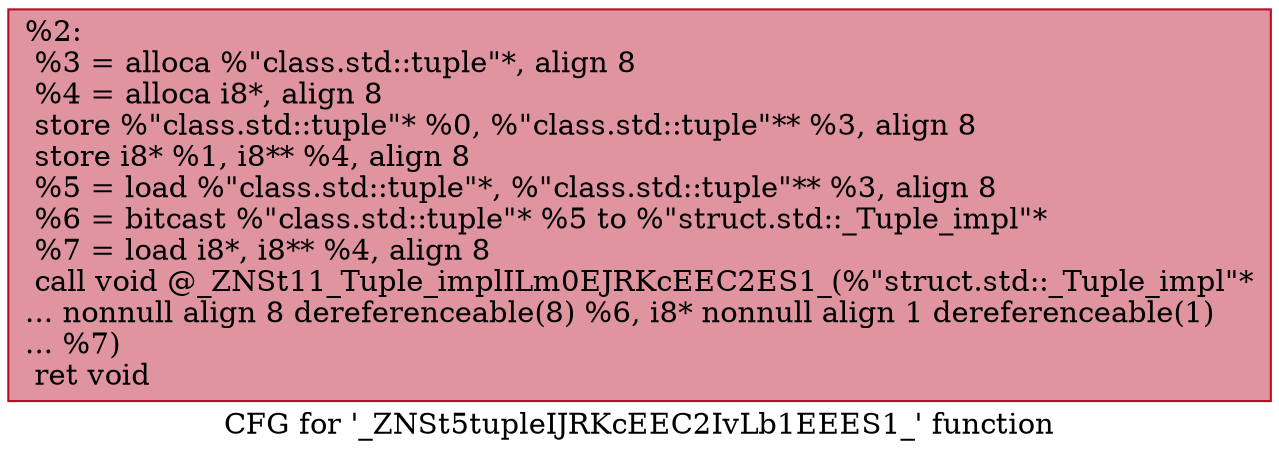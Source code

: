 digraph "CFG for '_ZNSt5tupleIJRKcEEC2IvLb1EEES1_' function" {
	label="CFG for '_ZNSt5tupleIJRKcEEC2IvLb1EEES1_' function";

	Node0x557bfd50dd90 [shape=record,color="#b70d28ff", style=filled, fillcolor="#b70d2870",label="{%2:\l  %3 = alloca %\"class.std::tuple\"*, align 8\l  %4 = alloca i8*, align 8\l  store %\"class.std::tuple\"* %0, %\"class.std::tuple\"** %3, align 8\l  store i8* %1, i8** %4, align 8\l  %5 = load %\"class.std::tuple\"*, %\"class.std::tuple\"** %3, align 8\l  %6 = bitcast %\"class.std::tuple\"* %5 to %\"struct.std::_Tuple_impl\"*\l  %7 = load i8*, i8** %4, align 8\l  call void @_ZNSt11_Tuple_implILm0EJRKcEEC2ES1_(%\"struct.std::_Tuple_impl\"*\l... nonnull align 8 dereferenceable(8) %6, i8* nonnull align 1 dereferenceable(1)\l... %7)\l  ret void\l}"];
}
